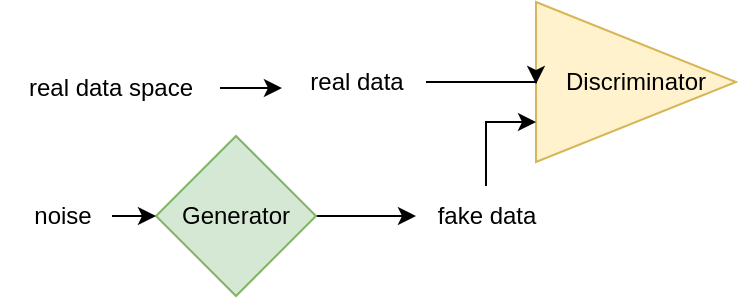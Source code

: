 <mxfile version="22.1.3" type="github">
  <diagram name="Page-1" id="_hA_Yiao_eVFl8C4lTkQ">
    <mxGraphModel dx="1434" dy="827" grid="1" gridSize="10" guides="1" tooltips="1" connect="1" arrows="1" fold="1" page="1" pageScale="1" pageWidth="3200" pageHeight="5500" math="0" shadow="0">
      <root>
        <mxCell id="0" />
        <mxCell id="1" parent="0" />
        <mxCell id="MPvdrOtLY16ArlkZWAcu-1" value="Discriminator" style="triangle;whiteSpace=wrap;html=1;fillColor=#fff2cc;strokeColor=#d6b656;" vertex="1" parent="1">
          <mxGeometry x="620" y="353" width="100" height="80" as="geometry" />
        </mxCell>
        <mxCell id="MPvdrOtLY16ArlkZWAcu-9" style="edgeStyle=orthogonalEdgeStyle;rounded=0;orthogonalLoop=1;jettySize=auto;html=1;" edge="1" parent="1" source="MPvdrOtLY16ArlkZWAcu-2">
          <mxGeometry relative="1" as="geometry">
            <mxPoint x="560" y="460" as="targetPoint" />
          </mxGeometry>
        </mxCell>
        <mxCell id="MPvdrOtLY16ArlkZWAcu-2" value="Generator" style="rhombus;whiteSpace=wrap;html=1;fillColor=#d5e8d4;strokeColor=#82b366;" vertex="1" parent="1">
          <mxGeometry x="430" y="420" width="80" height="80" as="geometry" />
        </mxCell>
        <mxCell id="MPvdrOtLY16ArlkZWAcu-4" style="edgeStyle=orthogonalEdgeStyle;rounded=0;orthogonalLoop=1;jettySize=auto;html=1;entryX=0;entryY=0.5;entryDx=0;entryDy=0;" edge="1" parent="1" source="MPvdrOtLY16ArlkZWAcu-3" target="MPvdrOtLY16ArlkZWAcu-2">
          <mxGeometry relative="1" as="geometry" />
        </mxCell>
        <mxCell id="MPvdrOtLY16ArlkZWAcu-3" value="noise" style="text;html=1;align=center;verticalAlign=middle;resizable=0;points=[];autosize=1;strokeColor=none;fillColor=none;" vertex="1" parent="1">
          <mxGeometry x="358" y="445" width="50" height="30" as="geometry" />
        </mxCell>
        <mxCell id="MPvdrOtLY16ArlkZWAcu-16" style="edgeStyle=orthogonalEdgeStyle;rounded=0;orthogonalLoop=1;jettySize=auto;html=1;entryX=0;entryY=0.75;entryDx=0;entryDy=0;" edge="1" parent="1" source="MPvdrOtLY16ArlkZWAcu-5" target="MPvdrOtLY16ArlkZWAcu-1">
          <mxGeometry relative="1" as="geometry">
            <Array as="points">
              <mxPoint x="595" y="413" />
            </Array>
          </mxGeometry>
        </mxCell>
        <mxCell id="MPvdrOtLY16ArlkZWAcu-5" value="fake data" style="text;html=1;align=center;verticalAlign=middle;resizable=0;points=[];autosize=1;strokeColor=none;fillColor=none;" vertex="1" parent="1">
          <mxGeometry x="560" y="445" width="70" height="30" as="geometry" />
        </mxCell>
        <mxCell id="MPvdrOtLY16ArlkZWAcu-11" value="real data space" style="text;html=1;align=center;verticalAlign=middle;resizable=0;points=[];autosize=1;strokeColor=none;fillColor=none;" vertex="1" parent="1">
          <mxGeometry x="352" y="381" width="110" height="30" as="geometry" />
        </mxCell>
        <mxCell id="MPvdrOtLY16ArlkZWAcu-13" style="edgeStyle=orthogonalEdgeStyle;rounded=0;orthogonalLoop=1;jettySize=auto;html=1;entryX=0;entryY=0.5;entryDx=0;entryDy=0;" edge="1" parent="1" source="MPvdrOtLY16ArlkZWAcu-12" target="MPvdrOtLY16ArlkZWAcu-1">
          <mxGeometry relative="1" as="geometry">
            <mxPoint x="670" y="393" as="targetPoint" />
            <Array as="points">
              <mxPoint x="620" y="393" />
              <mxPoint x="620" y="394" />
            </Array>
          </mxGeometry>
        </mxCell>
        <mxCell id="MPvdrOtLY16ArlkZWAcu-12" value="real data" style="text;html=1;align=center;verticalAlign=middle;resizable=0;points=[];autosize=1;strokeColor=none;fillColor=none;" vertex="1" parent="1">
          <mxGeometry x="495" y="378" width="70" height="30" as="geometry" />
        </mxCell>
        <mxCell id="MPvdrOtLY16ArlkZWAcu-14" style="edgeStyle=orthogonalEdgeStyle;rounded=0;orthogonalLoop=1;jettySize=auto;html=1;entryX=-0.029;entryY=0.6;entryDx=0;entryDy=0;entryPerimeter=0;" edge="1" parent="1" source="MPvdrOtLY16ArlkZWAcu-11" target="MPvdrOtLY16ArlkZWAcu-12">
          <mxGeometry relative="1" as="geometry" />
        </mxCell>
      </root>
    </mxGraphModel>
  </diagram>
</mxfile>
